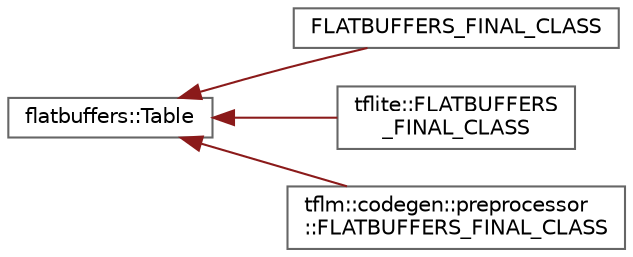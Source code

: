 digraph "Graphical Class Hierarchy"
{
 // LATEX_PDF_SIZE
  bgcolor="transparent";
  edge [fontname=Helvetica,fontsize=10,labelfontname=Helvetica,labelfontsize=10];
  node [fontname=Helvetica,fontsize=10,shape=box,height=0.2,width=0.4];
  rankdir="LR";
  Node0 [id="Node000000",label="flatbuffers::Table",height=0.2,width=0.4,color="grey40", fillcolor="white", style="filled",URL="$classflatbuffers_1_1_table.html",tooltip=" "];
  Node0 -> Node1 [id="edge176_Node000000_Node000001",dir="back",color="firebrick4",style="solid",tooltip=" "];
  Node1 [id="Node000001",label="FLATBUFFERS_FINAL_CLASS",height=0.2,width=0.4,color="grey40", fillcolor="white", style="filled",URL="$struct_f_l_a_t_b_u_f_f_e_r_s___f_i_n_a_l___c_l_a_s_s.html",tooltip=" "];
  Node0 -> Node2 [id="edge177_Node000000_Node000002",dir="back",color="firebrick4",style="solid",tooltip=" "];
  Node2 [id="Node000002",label="tflite::FLATBUFFERS\l_FINAL_CLASS",height=0.2,width=0.4,color="grey40", fillcolor="white", style="filled",URL="$structtflite_1_1_f_l_a_t_b_u_f_f_e_r_s___f_i_n_a_l___c_l_a_s_s.html",tooltip=" "];
  Node0 -> Node3 [id="edge178_Node000000_Node000003",dir="back",color="firebrick4",style="solid",tooltip=" "];
  Node3 [id="Node000003",label="tflm::codegen::preprocessor\l::FLATBUFFERS_FINAL_CLASS",height=0.2,width=0.4,color="grey40", fillcolor="white", style="filled",URL="$structtflm_1_1codegen_1_1preprocessor_1_1_f_l_a_t_b_u_f_f_e_r_s___f_i_n_a_l___c_l_a_s_s.html",tooltip=" "];
}
